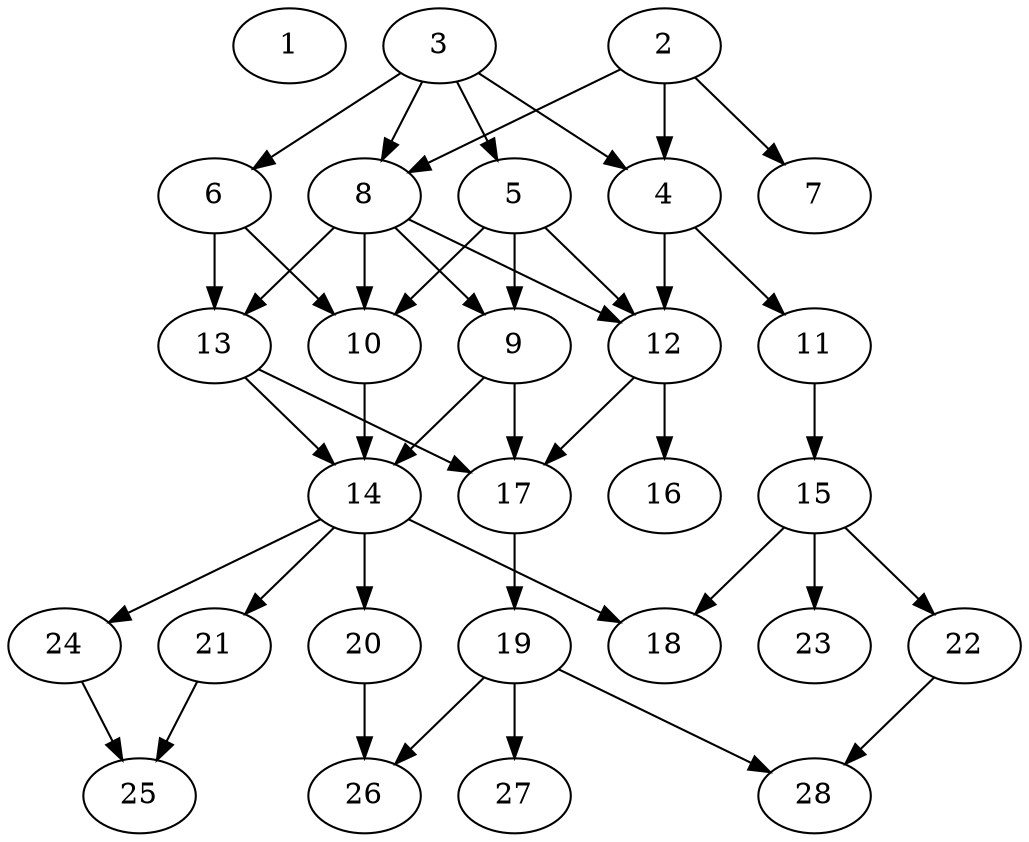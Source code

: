 // DAG (tier=2-normal, mode=data, n=28, ccr=0.431, fat=0.622, density=0.525, regular=0.430, jump=0.181, mindata=2097152, maxdata=16777216)
// DAG automatically generated by daggen at Sun Aug 24 16:33:34 2025
// /home/ermia/Project/Environments/daggen/bin/daggen --dot --ccr 0.431 --fat 0.622 --regular 0.430 --density 0.525 --jump 0.181 --mindata 2097152 --maxdata 16777216 -n 28 
digraph G {
  1 [size="3531616096749023232", alpha="0.14", expect_size="1765808048374511616"]
  2 [size="254296403478442934272", alpha="0.14", expect_size="127148201739221467136"]
  2 -> 4 [size ="321107265585152"]
  2 -> 7 [size ="321107265585152"]
  2 -> 8 [size ="321107265585152"]
  3 [size="164699241871518466048", alpha="0.17", expect_size="82349620935759233024"]
  3 -> 4 [size ="240372282294272"]
  3 -> 5 [size ="240372282294272"]
  3 -> 6 [size ="240372282294272"]
  3 -> 8 [size ="240372282294272"]
  4 [size="10163831998244808", alpha="0.07", expect_size="5081915999122404"]
  4 -> 11 [size ="478931937394688"]
  4 -> 12 [size ="478931937394688"]
  5 [size="28592242419690000", alpha="0.10", expect_size="14296121209845000"]
  5 -> 9 [size ="789284126720000"]
  5 -> 10 [size ="789284126720000"]
  5 -> 12 [size ="789284126720000"]
  6 [size="26698283529115392", alpha="0.12", expect_size="13349141764557696"]
  6 -> 10 [size ="781168148480000"]
  6 -> 13 [size ="781168148480000"]
  7 [size="1858210402481140137984", alpha="0.20", expect_size="929105201240570068992"]
  8 [size="4370889686362108198912", alpha="0.16", expect_size="2185444843181054099456"]
  8 -> 9 [size ="2138634413146112"]
  8 -> 10 [size ="2138634413146112"]
  8 -> 12 [size ="2138634413146112"]
  8 -> 13 [size ="2138634413146112"]
  9 [size="238128782574142619648", alpha="0.11", expect_size="119064391287071309824"]
  9 -> 14 [size ="307348606287872"]
  9 -> 17 [size ="307348606287872"]
  10 [size="339787719217803456", alpha="0.08", expect_size="169893859608901728"]
  10 -> 14 [size ="156769066156032"]
  11 [size="115182127826281392", alpha="0.10", expect_size="57591063913140696"]
  11 -> 15 [size ="112923758297088"]
  12 [size="881060599510096412672", alpha="0.01", expect_size="440530299755048206336"]
  12 -> 16 [size ="735236694474752"]
  12 -> 17 [size ="735236694474752"]
  13 [size="1946397738512278355968", alpha="0.05", expect_size="973198869256139177984"]
  13 -> 14 [size ="1247128051515392"]
  13 -> 17 [size ="1247128051515392"]
  14 [size="407488698700005376000", alpha="0.01", expect_size="203744349350002688000"]
  14 -> 18 [size ="439710698700800"]
  14 -> 20 [size ="439710698700800"]
  14 -> 21 [size ="439710698700800"]
  14 -> 24 [size ="439710698700800"]
  15 [size="191191191453454496", alpha="0.01", expect_size="95595595726727248"]
  15 -> 18 [size ="82866436308992"]
  15 -> 22 [size ="82866436308992"]
  15 -> 23 [size ="82866436308992"]
  16 [size="15049895470429152", alpha="0.13", expect_size="7524947735214576"]
  17 [size="809032293391830784", alpha="0.13", expect_size="404516146695915392"]
  17 -> 19 [size ="673450872012800"]
  18 [size="24336559230681088000", alpha="0.03", expect_size="12168279615340544000"]
  19 [size="34723556028748788", alpha="0.06", expect_size="17361778014374394"]
  19 -> 26 [size ="1479847121518592"]
  19 -> 27 [size ="1479847121518592"]
  19 -> 28 [size ="1479847121518592"]
  20 [size="763608083987037159424", alpha="0.04", expect_size="381804041993518579712"]
  20 -> 26 [size ="668349558161408"]
  21 [size="594847085958086524928", alpha="0.16", expect_size="297423542979043262464"]
  21 -> 25 [size ="565839870820352"]
  22 [size="188978656233419136", alpha="0.05", expect_size="94489328116709568"]
  22 -> 28 [size ="183259845623808"]
  23 [size="36015465037824000000", alpha="0.09", expect_size="18007732518912000000"]
  24 [size="258971060914331936", alpha="0.16", expect_size="129485530457165968"]
  24 -> 25 [size ="370853657182208"]
  25 [size="16568209888125234", alpha="0.10", expect_size="8284104944062617"]
  26 [size="2797330810110684160", alpha="0.13", expect_size="1398665405055342080"]
  27 [size="37186235804150136", alpha="0.05", expect_size="18593117902075068"]
  28 [size="40899812872357600", alpha="0.06", expect_size="20449906436178800"]
}